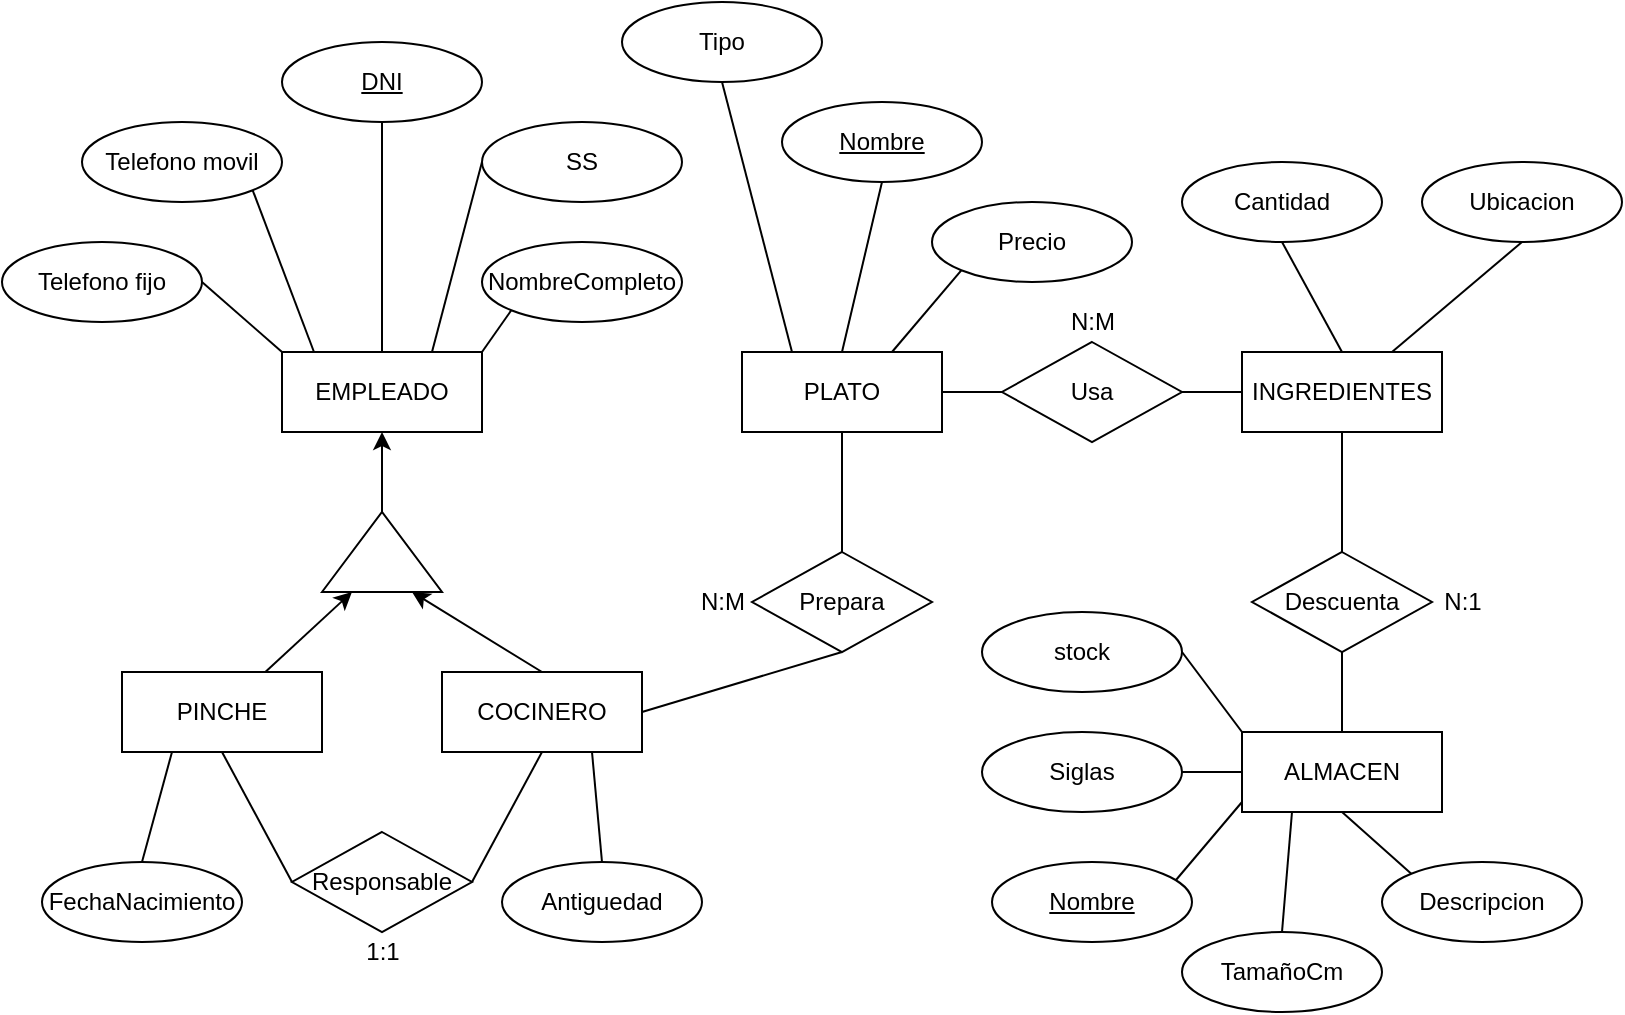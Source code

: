 <mxfile version="13.8.1" type="device"><diagram id="Bj4qjPtIZQ8Q-Gad8a1l" name="Page-1"><mxGraphModel dx="868" dy="450" grid="1" gridSize="10" guides="1" tooltips="1" connect="1" arrows="1" fold="1" page="1" pageScale="1" pageWidth="827" pageHeight="1169" math="0" shadow="0"><root><mxCell id="0"/><mxCell id="1" parent="0"/><mxCell id="cwm4EkfV9IvDVOfdbMzw-8" style="edgeStyle=orthogonalEdgeStyle;rounded=0;orthogonalLoop=1;jettySize=auto;html=1;entryX=0.5;entryY=1;entryDx=0;entryDy=0;" edge="1" parent="1" source="cwm4EkfV9IvDVOfdbMzw-1" target="cwm4EkfV9IvDVOfdbMzw-2"><mxGeometry relative="1" as="geometry"/></mxCell><mxCell id="cwm4EkfV9IvDVOfdbMzw-1" value="" style="triangle;whiteSpace=wrap;html=1;rotation=-90;" vertex="1" parent="1"><mxGeometry x="180" y="265" width="40" height="60" as="geometry"/></mxCell><mxCell id="cwm4EkfV9IvDVOfdbMzw-2" value="EMPLEADO" style="whiteSpace=wrap;html=1;align=center;" vertex="1" parent="1"><mxGeometry x="150" y="195" width="100" height="40" as="geometry"/></mxCell><mxCell id="cwm4EkfV9IvDVOfdbMzw-10" style="rounded=0;orthogonalLoop=1;jettySize=auto;html=1;exitX=0.5;exitY=0;exitDx=0;exitDy=0;entryX=0;entryY=0.75;entryDx=0;entryDy=0;" edge="1" parent="1" source="cwm4EkfV9IvDVOfdbMzw-3" target="cwm4EkfV9IvDVOfdbMzw-1"><mxGeometry relative="1" as="geometry"><mxPoint x="200" y="315" as="targetPoint"/></mxGeometry></mxCell><mxCell id="cwm4EkfV9IvDVOfdbMzw-3" value="COCINERO" style="whiteSpace=wrap;html=1;align=center;" vertex="1" parent="1"><mxGeometry x="230" y="355" width="100" height="40" as="geometry"/></mxCell><mxCell id="cwm4EkfV9IvDVOfdbMzw-9" style="rounded=0;orthogonalLoop=1;jettySize=auto;html=1;entryX=0;entryY=0.25;entryDx=0;entryDy=0;" edge="1" parent="1" source="cwm4EkfV9IvDVOfdbMzw-4" target="cwm4EkfV9IvDVOfdbMzw-1"><mxGeometry relative="1" as="geometry"/></mxCell><mxCell id="cwm4EkfV9IvDVOfdbMzw-4" value="PINCHE" style="whiteSpace=wrap;html=1;align=center;" vertex="1" parent="1"><mxGeometry x="70" y="355" width="100" height="40" as="geometry"/></mxCell><mxCell id="cwm4EkfV9IvDVOfdbMzw-5" value="INGREDIENTES" style="whiteSpace=wrap;html=1;align=center;" vertex="1" parent="1"><mxGeometry x="630" y="195" width="100" height="40" as="geometry"/></mxCell><mxCell id="cwm4EkfV9IvDVOfdbMzw-6" value="PLATO" style="whiteSpace=wrap;html=1;align=center;" vertex="1" parent="1"><mxGeometry x="380" y="195" width="100" height="40" as="geometry"/></mxCell><mxCell id="cwm4EkfV9IvDVOfdbMzw-7" value="ALMACEN" style="whiteSpace=wrap;html=1;align=center;" vertex="1" parent="1"><mxGeometry x="630" y="385" width="100" height="40" as="geometry"/></mxCell><mxCell id="cwm4EkfV9IvDVOfdbMzw-11" value="Responsable" style="shape=rhombus;perimeter=rhombusPerimeter;whiteSpace=wrap;html=1;align=center;" vertex="1" parent="1"><mxGeometry x="155" y="435" width="90" height="50" as="geometry"/></mxCell><mxCell id="cwm4EkfV9IvDVOfdbMzw-12" value="Prepara" style="shape=rhombus;perimeter=rhombusPerimeter;whiteSpace=wrap;html=1;align=center;" vertex="1" parent="1"><mxGeometry x="385" y="295" width="90" height="50" as="geometry"/></mxCell><mxCell id="cwm4EkfV9IvDVOfdbMzw-13" value="Usa" style="shape=rhombus;perimeter=rhombusPerimeter;whiteSpace=wrap;html=1;align=center;" vertex="1" parent="1"><mxGeometry x="510" y="190" width="90" height="50" as="geometry"/></mxCell><mxCell id="cwm4EkfV9IvDVOfdbMzw-15" value="Descuenta" style="shape=rhombus;perimeter=rhombusPerimeter;whiteSpace=wrap;html=1;align=center;" vertex="1" parent="1"><mxGeometry x="635" y="295" width="90" height="50" as="geometry"/></mxCell><mxCell id="cwm4EkfV9IvDVOfdbMzw-16" value="" style="endArrow=none;html=1;rounded=0;exitX=0.5;exitY=1;exitDx=0;exitDy=0;entryX=0;entryY=0.5;entryDx=0;entryDy=0;" edge="1" parent="1" source="cwm4EkfV9IvDVOfdbMzw-4" target="cwm4EkfV9IvDVOfdbMzw-11"><mxGeometry relative="1" as="geometry"><mxPoint x="360" y="385" as="sourcePoint"/><mxPoint x="520" y="385" as="targetPoint"/></mxGeometry></mxCell><mxCell id="cwm4EkfV9IvDVOfdbMzw-17" value="" style="endArrow=none;html=1;rounded=0;exitX=0.5;exitY=1;exitDx=0;exitDy=0;entryX=1;entryY=0.5;entryDx=0;entryDy=0;" edge="1" parent="1" source="cwm4EkfV9IvDVOfdbMzw-3" target="cwm4EkfV9IvDVOfdbMzw-11"><mxGeometry relative="1" as="geometry"><mxPoint x="130" y="405" as="sourcePoint"/><mxPoint x="165" y="470" as="targetPoint"/></mxGeometry></mxCell><mxCell id="cwm4EkfV9IvDVOfdbMzw-18" value="" style="endArrow=none;html=1;rounded=0;exitX=0.5;exitY=1;exitDx=0;exitDy=0;entryX=1;entryY=0.5;entryDx=0;entryDy=0;" edge="1" parent="1" source="cwm4EkfV9IvDVOfdbMzw-12" target="cwm4EkfV9IvDVOfdbMzw-3"><mxGeometry relative="1" as="geometry"><mxPoint x="290" y="405" as="sourcePoint"/><mxPoint x="255" y="470" as="targetPoint"/></mxGeometry></mxCell><mxCell id="cwm4EkfV9IvDVOfdbMzw-19" value="" style="endArrow=none;html=1;rounded=0;exitX=0.5;exitY=1;exitDx=0;exitDy=0;entryX=0.5;entryY=0;entryDx=0;entryDy=0;" edge="1" parent="1" source="cwm4EkfV9IvDVOfdbMzw-6" target="cwm4EkfV9IvDVOfdbMzw-12"><mxGeometry relative="1" as="geometry"><mxPoint x="440" y="355" as="sourcePoint"/><mxPoint x="340" y="385" as="targetPoint"/></mxGeometry></mxCell><mxCell id="cwm4EkfV9IvDVOfdbMzw-20" value="" style="endArrow=none;html=1;rounded=0;exitX=0;exitY=0.5;exitDx=0;exitDy=0;entryX=1;entryY=0.5;entryDx=0;entryDy=0;" edge="1" parent="1" source="cwm4EkfV9IvDVOfdbMzw-13" target="cwm4EkfV9IvDVOfdbMzw-6"><mxGeometry relative="1" as="geometry"><mxPoint x="450" y="365" as="sourcePoint"/><mxPoint x="350" y="395" as="targetPoint"/></mxGeometry></mxCell><mxCell id="cwm4EkfV9IvDVOfdbMzw-21" value="" style="endArrow=none;html=1;rounded=0;exitX=0;exitY=0.5;exitDx=0;exitDy=0;entryX=1;entryY=0.5;entryDx=0;entryDy=0;" edge="1" parent="1" source="cwm4EkfV9IvDVOfdbMzw-5" target="cwm4EkfV9IvDVOfdbMzw-13"><mxGeometry relative="1" as="geometry"><mxPoint x="520" y="225" as="sourcePoint"/><mxPoint x="490" y="225" as="targetPoint"/></mxGeometry></mxCell><mxCell id="cwm4EkfV9IvDVOfdbMzw-22" value="" style="endArrow=none;html=1;rounded=0;exitX=0.5;exitY=0;exitDx=0;exitDy=0;entryX=0.5;entryY=1;entryDx=0;entryDy=0;" edge="1" parent="1" source="cwm4EkfV9IvDVOfdbMzw-15" target="cwm4EkfV9IvDVOfdbMzw-5"><mxGeometry relative="1" as="geometry"><mxPoint x="530" y="235" as="sourcePoint"/><mxPoint x="500" y="235" as="targetPoint"/></mxGeometry></mxCell><mxCell id="cwm4EkfV9IvDVOfdbMzw-23" value="" style="endArrow=none;html=1;rounded=0;exitX=0.5;exitY=0;exitDx=0;exitDy=0;" edge="1" parent="1" source="cwm4EkfV9IvDVOfdbMzw-7" target="cwm4EkfV9IvDVOfdbMzw-15"><mxGeometry relative="1" as="geometry"><mxPoint x="540" y="245" as="sourcePoint"/><mxPoint x="510" y="245" as="targetPoint"/></mxGeometry></mxCell><mxCell id="cwm4EkfV9IvDVOfdbMzw-24" value="DNI" style="ellipse;whiteSpace=wrap;html=1;align=center;fontStyle=4;" vertex="1" parent="1"><mxGeometry x="150" y="40" width="100" height="40" as="geometry"/></mxCell><mxCell id="cwm4EkfV9IvDVOfdbMzw-25" value="SS" style="ellipse;whiteSpace=wrap;html=1;align=center;" vertex="1" parent="1"><mxGeometry x="250" y="80" width="100" height="40" as="geometry"/></mxCell><mxCell id="cwm4EkfV9IvDVOfdbMzw-26" value="NombreCompleto" style="ellipse;whiteSpace=wrap;html=1;align=center;" vertex="1" parent="1"><mxGeometry x="250" y="140" width="100" height="40" as="geometry"/></mxCell><mxCell id="cwm4EkfV9IvDVOfdbMzw-27" value="Telefono movil" style="ellipse;whiteSpace=wrap;html=1;align=center;" vertex="1" parent="1"><mxGeometry x="50" y="80" width="100" height="40" as="geometry"/></mxCell><mxCell id="cwm4EkfV9IvDVOfdbMzw-28" value="Telefono fijo" style="ellipse;whiteSpace=wrap;html=1;align=center;" vertex="1" parent="1"><mxGeometry x="10" y="140" width="100" height="40" as="geometry"/></mxCell><mxCell id="cwm4EkfV9IvDVOfdbMzw-30" value="" style="endArrow=none;html=1;rounded=0;exitX=0;exitY=0;exitDx=0;exitDy=0;entryX=1;entryY=0.5;entryDx=0;entryDy=0;" edge="1" parent="1" source="cwm4EkfV9IvDVOfdbMzw-2" target="cwm4EkfV9IvDVOfdbMzw-28"><mxGeometry relative="1" as="geometry"><mxPoint x="330" y="130" as="sourcePoint"/><mxPoint x="490" y="130" as="targetPoint"/></mxGeometry></mxCell><mxCell id="cwm4EkfV9IvDVOfdbMzw-31" value="" style="endArrow=none;html=1;rounded=0;exitX=0.16;exitY=0;exitDx=0;exitDy=0;entryX=1;entryY=1;entryDx=0;entryDy=0;exitPerimeter=0;" edge="1" parent="1" source="cwm4EkfV9IvDVOfdbMzw-2" target="cwm4EkfV9IvDVOfdbMzw-27"><mxGeometry relative="1" as="geometry"><mxPoint x="160" y="205" as="sourcePoint"/><mxPoint x="120" y="170" as="targetPoint"/></mxGeometry></mxCell><mxCell id="cwm4EkfV9IvDVOfdbMzw-32" value="" style="endArrow=none;html=1;rounded=0;exitX=0.5;exitY=0;exitDx=0;exitDy=0;entryX=0.5;entryY=1;entryDx=0;entryDy=0;" edge="1" parent="1" source="cwm4EkfV9IvDVOfdbMzw-2" target="cwm4EkfV9IvDVOfdbMzw-24"><mxGeometry relative="1" as="geometry"><mxPoint x="170" y="215" as="sourcePoint"/><mxPoint x="130" y="180" as="targetPoint"/></mxGeometry></mxCell><mxCell id="cwm4EkfV9IvDVOfdbMzw-33" value="" style="endArrow=none;html=1;rounded=0;exitX=0.75;exitY=0;exitDx=0;exitDy=0;entryX=0;entryY=0.5;entryDx=0;entryDy=0;" edge="1" parent="1" source="cwm4EkfV9IvDVOfdbMzw-2" target="cwm4EkfV9IvDVOfdbMzw-25"><mxGeometry relative="1" as="geometry"><mxPoint x="180" y="225" as="sourcePoint"/><mxPoint x="140" y="190" as="targetPoint"/></mxGeometry></mxCell><mxCell id="cwm4EkfV9IvDVOfdbMzw-34" value="" style="endArrow=none;html=1;rounded=0;exitX=0;exitY=1;exitDx=0;exitDy=0;entryX=1;entryY=0;entryDx=0;entryDy=0;" edge="1" parent="1" source="cwm4EkfV9IvDVOfdbMzw-26" target="cwm4EkfV9IvDVOfdbMzw-2"><mxGeometry relative="1" as="geometry"><mxPoint x="190" y="235" as="sourcePoint"/><mxPoint x="150" y="200" as="targetPoint"/></mxGeometry></mxCell><mxCell id="cwm4EkfV9IvDVOfdbMzw-35" value="Tipo" style="ellipse;whiteSpace=wrap;html=1;align=center;" vertex="1" parent="1"><mxGeometry x="320" y="20" width="100" height="40" as="geometry"/></mxCell><mxCell id="cwm4EkfV9IvDVOfdbMzw-36" value="Nombre" style="ellipse;whiteSpace=wrap;html=1;align=center;fontStyle=4;" vertex="1" parent="1"><mxGeometry x="400" y="70" width="100" height="40" as="geometry"/></mxCell><mxCell id="cwm4EkfV9IvDVOfdbMzw-37" value="Precio" style="ellipse;whiteSpace=wrap;html=1;align=center;" vertex="1" parent="1"><mxGeometry x="475" y="120" width="100" height="40" as="geometry"/></mxCell><mxCell id="cwm4EkfV9IvDVOfdbMzw-38" value="" style="endArrow=none;html=1;rounded=0;exitX=0.25;exitY=0;exitDx=0;exitDy=0;entryX=0.5;entryY=1;entryDx=0;entryDy=0;" edge="1" parent="1" source="cwm4EkfV9IvDVOfdbMzw-6" target="cwm4EkfV9IvDVOfdbMzw-35"><mxGeometry relative="1" as="geometry"><mxPoint x="200" y="245" as="sourcePoint"/><mxPoint x="160" y="210" as="targetPoint"/></mxGeometry></mxCell><mxCell id="cwm4EkfV9IvDVOfdbMzw-39" value="" style="endArrow=none;html=1;rounded=0;exitX=0.5;exitY=0;exitDx=0;exitDy=0;entryX=0.5;entryY=1;entryDx=0;entryDy=0;" edge="1" parent="1" source="cwm4EkfV9IvDVOfdbMzw-6" target="cwm4EkfV9IvDVOfdbMzw-36"><mxGeometry relative="1" as="geometry"><mxPoint x="415" y="205" as="sourcePoint"/><mxPoint x="380" y="70" as="targetPoint"/></mxGeometry></mxCell><mxCell id="cwm4EkfV9IvDVOfdbMzw-40" value="" style="endArrow=none;html=1;rounded=0;exitX=0.75;exitY=0;exitDx=0;exitDy=0;entryX=0;entryY=1;entryDx=0;entryDy=0;" edge="1" parent="1" source="cwm4EkfV9IvDVOfdbMzw-6" target="cwm4EkfV9IvDVOfdbMzw-37"><mxGeometry relative="1" as="geometry"><mxPoint x="425" y="215" as="sourcePoint"/><mxPoint x="390" y="80" as="targetPoint"/></mxGeometry></mxCell><mxCell id="cwm4EkfV9IvDVOfdbMzw-43" value="Ubicacion" style="ellipse;whiteSpace=wrap;html=1;align=center;" vertex="1" parent="1"><mxGeometry x="720" y="100" width="100" height="40" as="geometry"/></mxCell><mxCell id="cwm4EkfV9IvDVOfdbMzw-44" value="Cantidad" style="ellipse;whiteSpace=wrap;html=1;align=center;" vertex="1" parent="1"><mxGeometry x="600" y="100" width="100" height="40" as="geometry"/></mxCell><mxCell id="cwm4EkfV9IvDVOfdbMzw-45" value="" style="endArrow=none;html=1;rounded=0;exitX=0.5;exitY=0;exitDx=0;exitDy=0;entryX=0.5;entryY=1;entryDx=0;entryDy=0;" edge="1" parent="1" source="cwm4EkfV9IvDVOfdbMzw-5" target="cwm4EkfV9IvDVOfdbMzw-44"><mxGeometry relative="1" as="geometry"><mxPoint x="435" y="225" as="sourcePoint"/><mxPoint x="400" y="90" as="targetPoint"/></mxGeometry></mxCell><mxCell id="cwm4EkfV9IvDVOfdbMzw-46" value="" style="endArrow=none;html=1;rounded=0;exitX=0.75;exitY=0;exitDx=0;exitDy=0;entryX=0.5;entryY=1;entryDx=0;entryDy=0;" edge="1" parent="1" source="cwm4EkfV9IvDVOfdbMzw-5" target="cwm4EkfV9IvDVOfdbMzw-43"><mxGeometry relative="1" as="geometry"><mxPoint x="690" y="205" as="sourcePoint"/><mxPoint x="660" y="150" as="targetPoint"/></mxGeometry></mxCell><mxCell id="cwm4EkfV9IvDVOfdbMzw-47" value="Nombre" style="ellipse;whiteSpace=wrap;html=1;align=center;fontStyle=4;" vertex="1" parent="1"><mxGeometry x="505" y="450" width="100" height="40" as="geometry"/></mxCell><mxCell id="cwm4EkfV9IvDVOfdbMzw-48" value="stock" style="ellipse;whiteSpace=wrap;html=1;align=center;" vertex="1" parent="1"><mxGeometry x="500" y="325" width="100" height="40" as="geometry"/></mxCell><mxCell id="cwm4EkfV9IvDVOfdbMzw-49" value="TamañoCm" style="ellipse;whiteSpace=wrap;html=1;align=center;" vertex="1" parent="1"><mxGeometry x="600" y="485" width="100" height="40" as="geometry"/></mxCell><mxCell id="cwm4EkfV9IvDVOfdbMzw-50" value="Descripcion" style="ellipse;whiteSpace=wrap;html=1;align=center;" vertex="1" parent="1"><mxGeometry x="700" y="450" width="100" height="40" as="geometry"/></mxCell><mxCell id="cwm4EkfV9IvDVOfdbMzw-51" value="Siglas" style="ellipse;whiteSpace=wrap;html=1;align=center;" vertex="1" parent="1"><mxGeometry x="500" y="385" width="100" height="40" as="geometry"/></mxCell><mxCell id="cwm4EkfV9IvDVOfdbMzw-52" value="" style="endArrow=none;html=1;rounded=0;entryX=0;entryY=0;entryDx=0;entryDy=0;exitX=1;exitY=0.5;exitDx=0;exitDy=0;" edge="1" parent="1" source="cwm4EkfV9IvDVOfdbMzw-48" target="cwm4EkfV9IvDVOfdbMzw-7"><mxGeometry relative="1" as="geometry"><mxPoint x="330" y="330" as="sourcePoint"/><mxPoint x="490" y="330" as="targetPoint"/></mxGeometry></mxCell><mxCell id="cwm4EkfV9IvDVOfdbMzw-53" value="" style="endArrow=none;html=1;rounded=0;entryX=0;entryY=0.5;entryDx=0;entryDy=0;exitX=1;exitY=0.5;exitDx=0;exitDy=0;" edge="1" parent="1" source="cwm4EkfV9IvDVOfdbMzw-51" target="cwm4EkfV9IvDVOfdbMzw-7"><mxGeometry relative="1" as="geometry"><mxPoint x="610" y="355" as="sourcePoint"/><mxPoint x="640" y="395" as="targetPoint"/></mxGeometry></mxCell><mxCell id="cwm4EkfV9IvDVOfdbMzw-54" value="" style="endArrow=none;html=1;rounded=0;exitX=0.92;exitY=0.225;exitDx=0;exitDy=0;exitPerimeter=0;" edge="1" parent="1" source="cwm4EkfV9IvDVOfdbMzw-47"><mxGeometry relative="1" as="geometry"><mxPoint x="620" y="365" as="sourcePoint"/><mxPoint x="630" y="420" as="targetPoint"/></mxGeometry></mxCell><mxCell id="cwm4EkfV9IvDVOfdbMzw-55" value="" style="endArrow=none;html=1;rounded=0;entryX=0.5;entryY=0;entryDx=0;entryDy=0;exitX=0.25;exitY=1;exitDx=0;exitDy=0;" edge="1" parent="1" source="cwm4EkfV9IvDVOfdbMzw-7" target="cwm4EkfV9IvDVOfdbMzw-49"><mxGeometry relative="1" as="geometry"><mxPoint x="630" y="375" as="sourcePoint"/><mxPoint x="660" y="415" as="targetPoint"/></mxGeometry></mxCell><mxCell id="cwm4EkfV9IvDVOfdbMzw-56" value="" style="endArrow=none;html=1;rounded=0;entryX=0;entryY=0;entryDx=0;entryDy=0;exitX=0.5;exitY=1;exitDx=0;exitDy=0;" edge="1" parent="1" source="cwm4EkfV9IvDVOfdbMzw-7" target="cwm4EkfV9IvDVOfdbMzw-50"><mxGeometry relative="1" as="geometry"><mxPoint x="680" y="420" as="sourcePoint"/><mxPoint x="670" y="425" as="targetPoint"/></mxGeometry></mxCell><mxCell id="cwm4EkfV9IvDVOfdbMzw-57" value="Antiguedad" style="ellipse;whiteSpace=wrap;html=1;align=center;" vertex="1" parent="1"><mxGeometry x="260" y="450" width="100" height="40" as="geometry"/></mxCell><mxCell id="cwm4EkfV9IvDVOfdbMzw-58" value="FechaNacimiento" style="ellipse;whiteSpace=wrap;html=1;align=center;" vertex="1" parent="1"><mxGeometry x="30" y="450" width="100" height="40" as="geometry"/></mxCell><mxCell id="cwm4EkfV9IvDVOfdbMzw-59" value="" style="endArrow=none;html=1;rounded=0;exitX=0.25;exitY=1;exitDx=0;exitDy=0;entryX=0.5;entryY=0;entryDx=0;entryDy=0;" edge="1" parent="1" source="cwm4EkfV9IvDVOfdbMzw-4" target="cwm4EkfV9IvDVOfdbMzw-58"><mxGeometry relative="1" as="geometry"><mxPoint x="330" y="330" as="sourcePoint"/><mxPoint x="490" y="330" as="targetPoint"/></mxGeometry></mxCell><mxCell id="cwm4EkfV9IvDVOfdbMzw-60" value="" style="endArrow=none;html=1;rounded=0;exitX=0.75;exitY=1;exitDx=0;exitDy=0;entryX=0.5;entryY=0;entryDx=0;entryDy=0;" edge="1" parent="1" source="cwm4EkfV9IvDVOfdbMzw-3" target="cwm4EkfV9IvDVOfdbMzw-57"><mxGeometry relative="1" as="geometry"><mxPoint x="105" y="405" as="sourcePoint"/><mxPoint x="90" y="460" as="targetPoint"/></mxGeometry></mxCell><mxCell id="cwm4EkfV9IvDVOfdbMzw-61" value="N:M" style="text;html=1;resizable=0;autosize=1;align=center;verticalAlign=middle;points=[];fillColor=none;strokeColor=none;rounded=0;" vertex="1" parent="1"><mxGeometry x="350" y="310" width="40" height="20" as="geometry"/></mxCell><mxCell id="cwm4EkfV9IvDVOfdbMzw-62" value="N:1" style="text;html=1;resizable=0;autosize=1;align=center;verticalAlign=middle;points=[];fillColor=none;strokeColor=none;rounded=0;" vertex="1" parent="1"><mxGeometry x="725" y="310" width="30" height="20" as="geometry"/></mxCell><mxCell id="cwm4EkfV9IvDVOfdbMzw-63" value="N:M" style="text;html=1;resizable=0;autosize=1;align=center;verticalAlign=middle;points=[];fillColor=none;strokeColor=none;rounded=0;" vertex="1" parent="1"><mxGeometry x="535" y="170" width="40" height="20" as="geometry"/></mxCell><mxCell id="cwm4EkfV9IvDVOfdbMzw-64" value="1:1" style="text;html=1;resizable=0;autosize=1;align=center;verticalAlign=middle;points=[];fillColor=none;strokeColor=none;rounded=0;" vertex="1" parent="1"><mxGeometry x="185" y="485" width="30" height="20" as="geometry"/></mxCell></root></mxGraphModel></diagram></mxfile>